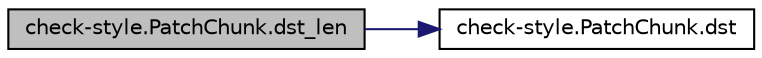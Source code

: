 digraph "check-style.PatchChunk.dst_len"
{
 // LATEX_PDF_SIZE
  edge [fontname="Helvetica",fontsize="10",labelfontname="Helvetica",labelfontsize="10"];
  node [fontname="Helvetica",fontsize="10",shape=record];
  rankdir="LR";
  Node1 [label="check-style.PatchChunk.dst_len",height=0.2,width=0.4,color="black", fillcolor="grey75", style="filled", fontcolor="black",tooltip="Get number of destinaton lines."];
  Node1 -> Node2 [color="midnightblue",fontsize="10",style="solid",fontname="Helvetica"];
  Node2 [label="check-style.PatchChunk.dst",height=0.2,width=0.4,color="black", fillcolor="white", style="filled",URL="$classcheck-style_1_1_patch_chunk.html#a144bd4c2cd96deaa52e5f0087f6f1d5b",tooltip="Get destination lines."];
}
